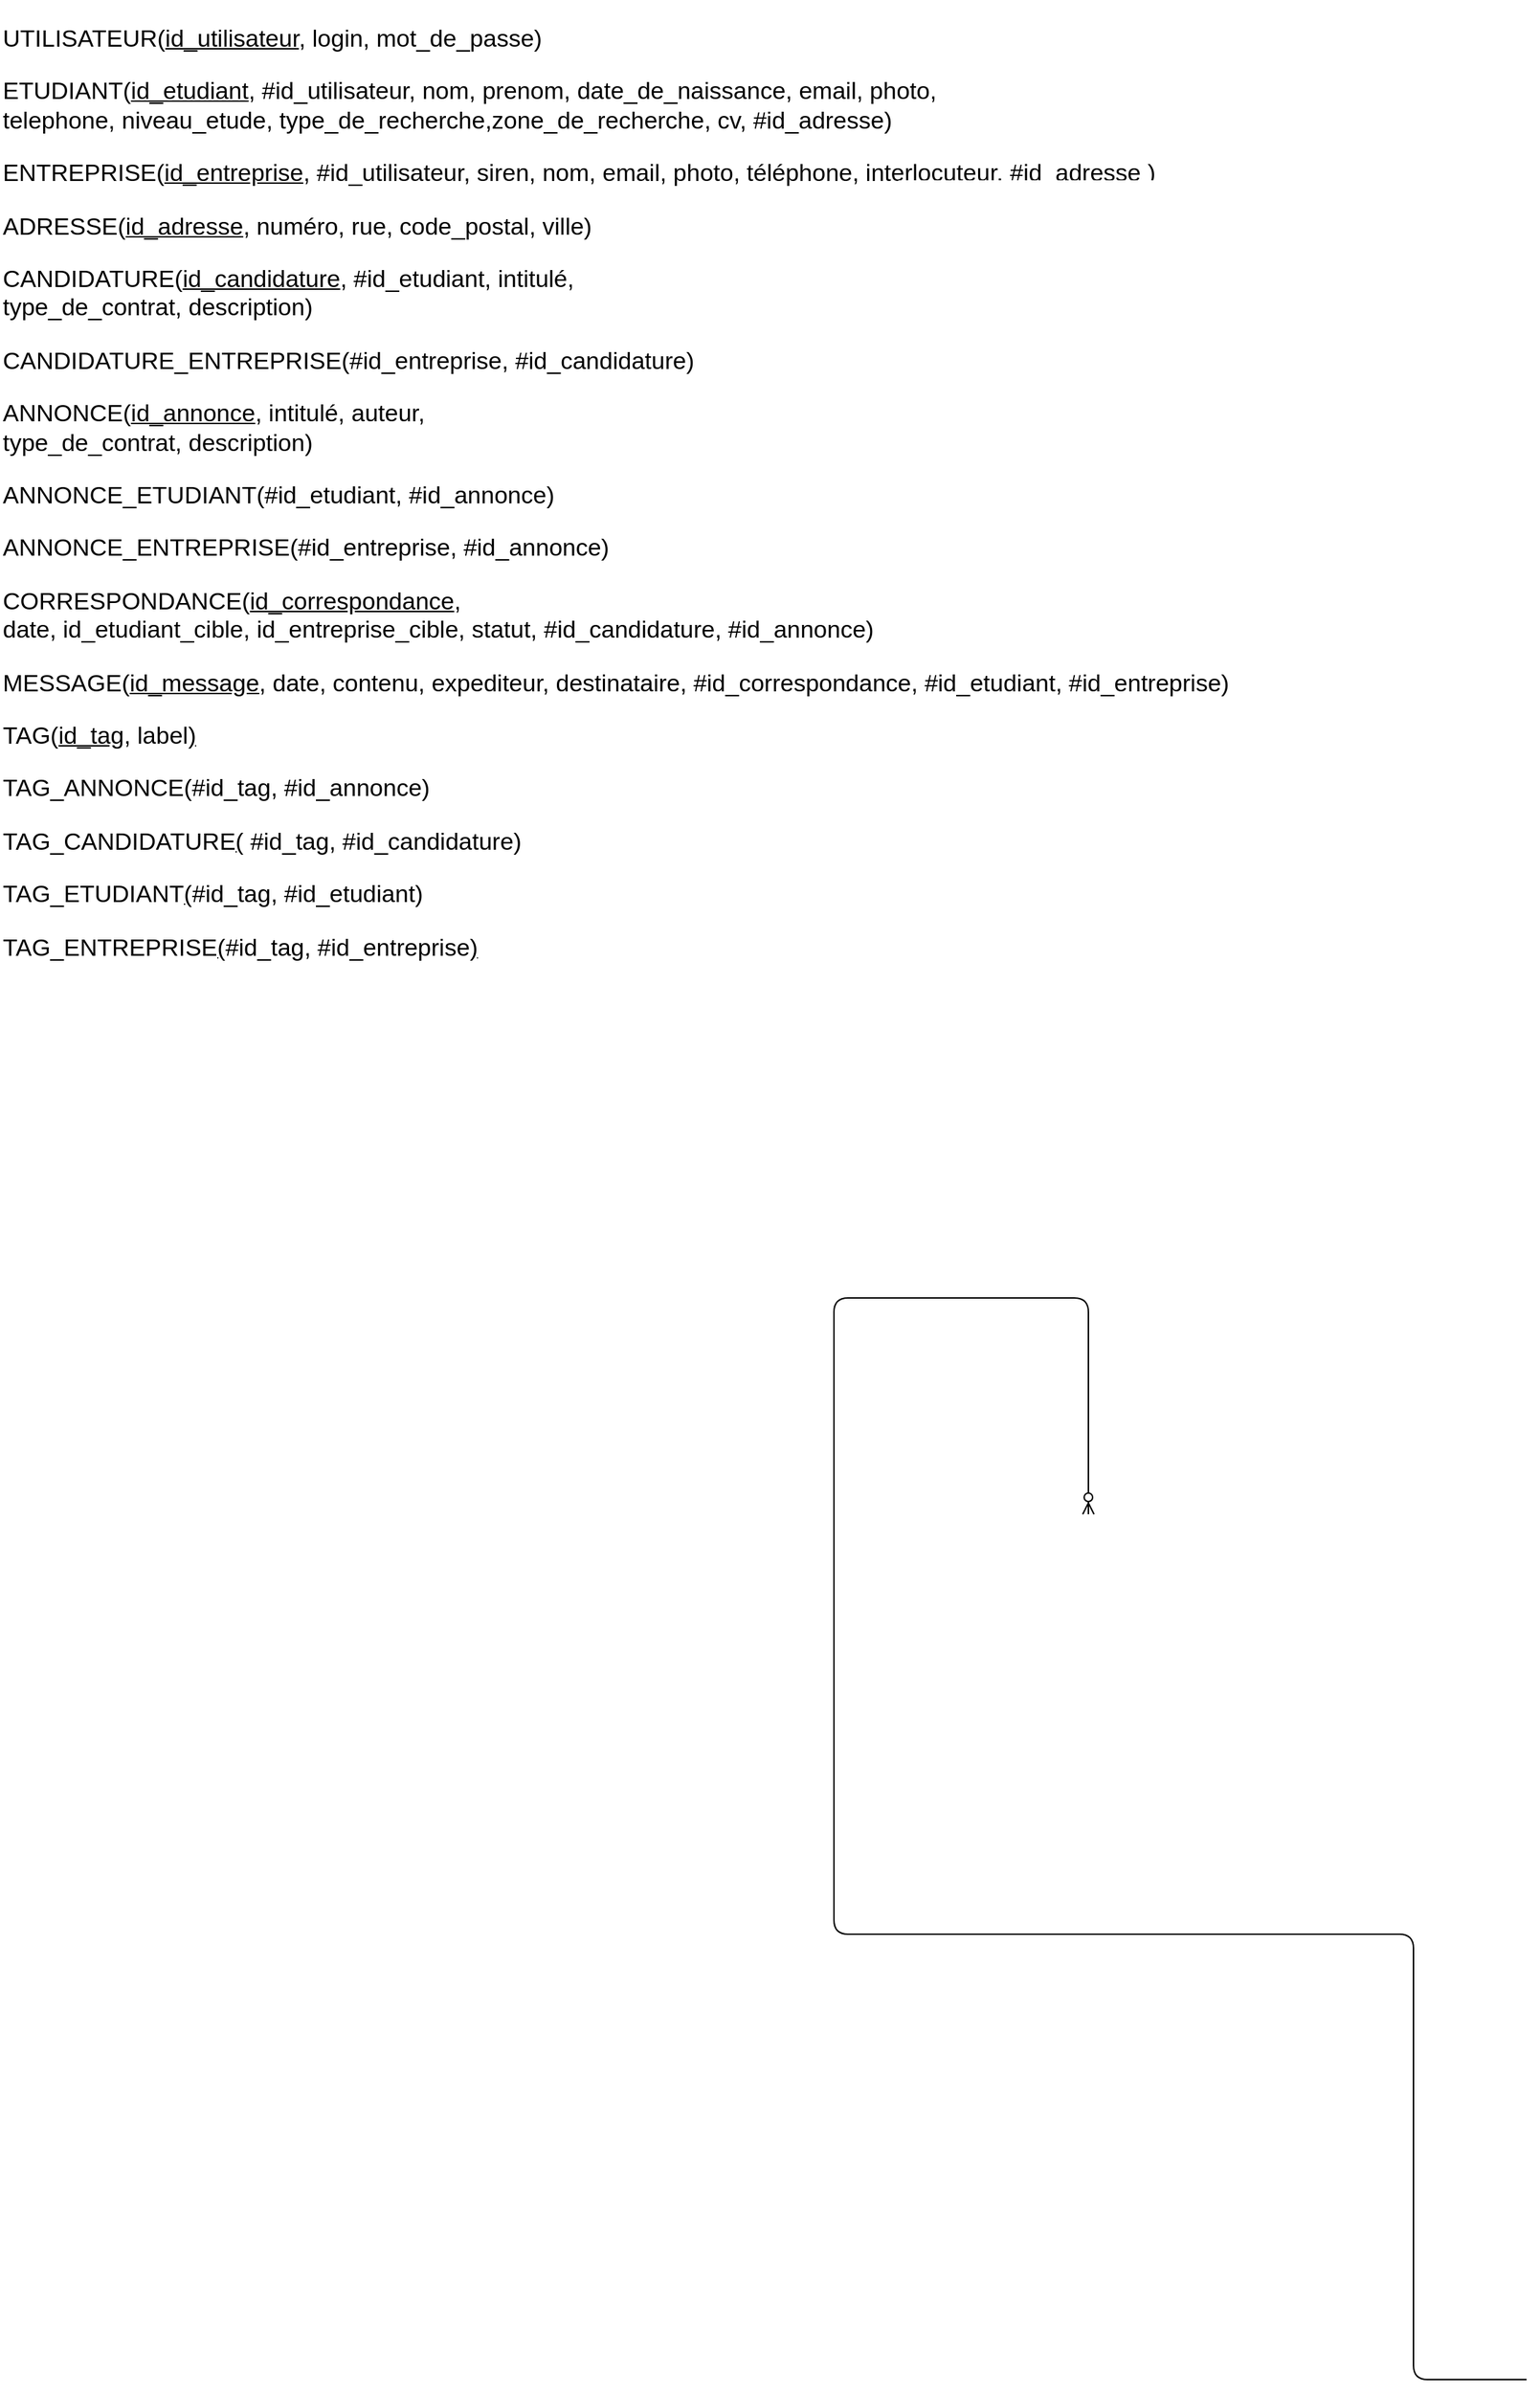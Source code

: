 <mxfile>
    <diagram id="HhxXJuUZm-RmzwQkKwBD" name="Page-1">
        <mxGraphModel dx="106" dy="2607" grid="1" gridSize="10" guides="1" tooltips="1" connect="1" arrows="1" fold="1" page="1" pageScale="1" pageWidth="1654" pageHeight="1169" math="0" shadow="0">
            <root>
                <mxCell id="0"/>
                <mxCell id="1" parent="0"/>
                <mxCell id="235" value="&lt;p class=&quot;MsoNormal&quot; style=&quot;font-size: 17px&quot;&gt;&lt;font style=&quot;font-size: 17px&quot;&gt;UTILISATEUR(&lt;u&gt;id_utilisateur&lt;/u&gt;, login, mot_de_passe)&lt;/font&gt;&lt;/p&gt;&lt;p class=&quot;MsoNormal&quot; style=&quot;font-size: 17px&quot;&gt;&lt;font style=&quot;font-size: 17px&quot;&gt;ETUDIANT(&lt;u&gt;id_etudiant&lt;/u&gt;, #id_utilisateur, nom, prenom, date_de_naissance, email, photo,&lt;br&gt;telephone, niveau_etude, type_de_recherche,zone_de_recherche, cv, #id_adresse)&lt;/font&gt;&lt;/p&gt;&lt;p class=&quot;MsoNormal&quot; style=&quot;font-size: 17px&quot;&gt;&lt;font style=&quot;font-size: 17px&quot;&gt;ENTREPRISE(&lt;u&gt;id_entreprise&lt;/u&gt;, #id_utilisateur, siren, nom, email, photo, téléphone, interlocuteur, #id_adresse )&lt;/font&gt;&lt;/p&gt;&lt;p class=&quot;MsoNormal&quot; style=&quot;font-size: 17px&quot;&gt;&lt;font style=&quot;font-size: 17px&quot;&gt;ADRESSE(&lt;u&gt;id_adresse&lt;/u&gt;, numéro, rue, code_postal, ville)&lt;/font&gt;&lt;/p&gt;&lt;p class=&quot;MsoNormal&quot; style=&quot;font-size: 17px&quot;&gt;&lt;font style=&quot;font-size: 17px&quot;&gt;CANDIDATURE(&lt;u&gt;id_candidature&lt;/u&gt;, #id_etudiant, intitulé,&lt;br&gt;type_de_contrat, description)&lt;/font&gt;&lt;/p&gt;&lt;p class=&quot;MsoNormal&quot; style=&quot;font-size: 17px&quot;&gt;&lt;font style=&quot;font-size: 17px&quot;&gt;CANDIDATURE_ENTREPRISE(#id_entreprise, #id_candidature)&lt;/font&gt;&lt;/p&gt;&lt;p class=&quot;MsoNormal&quot; style=&quot;font-size: 17px&quot;&gt;&lt;font style=&quot;font-size: 17px&quot;&gt;ANNONCE(&lt;u&gt;id_annonce&lt;/u&gt;, intitulé, auteur,&lt;br&gt;type_de_contrat, description)&lt;/font&gt;&lt;/p&gt;&lt;p class=&quot;MsoNormal&quot; style=&quot;font-size: 17px&quot;&gt;&lt;font style=&quot;font-size: 17px&quot;&gt;ANNONCE_ETUDIANT(#id_etudiant, #id_annonce)&lt;br&gt;&lt;/font&gt;&lt;/p&gt;&lt;p class=&quot;MsoNormal&quot; style=&quot;font-size: 17px&quot;&gt;&lt;font style=&quot;font-size: 17px&quot;&gt;ANNONCE_ENTREPRISE(#id_entreprise, #id_annonce)&lt;/font&gt;&lt;/p&gt;&lt;p class=&quot;MsoNormal&quot; style=&quot;font-size: 17px&quot;&gt;&lt;span lang=&quot;EN-US&quot;&gt;&lt;font style=&quot;font-size: 17px&quot;&gt;CORRESPONDANCE(&lt;u&gt;id_correspondance&lt;/u&gt;,&lt;br&gt;date, id_etudiant_cible, id_entreprise_cible, statut, #id_candidature, #id_annonce)&lt;/font&gt;&lt;/span&gt;&lt;/p&gt;&lt;p class=&quot;MsoNormal&quot; style=&quot;font-size: 17px&quot;&gt;&lt;font style=&quot;font-size: 17px&quot;&gt;MESSAGE(&lt;u&gt;id_message&lt;/u&gt;, date, contenu, expediteur, destinataire, #id_correspondance, #id_etudiant, #id_entreprise)&lt;/font&gt;&lt;/p&gt;&lt;p class=&quot;MsoNormal&quot; style=&quot;font-size: 17px&quot;&gt;&lt;font style=&quot;font-size: 17px&quot;&gt;TAG(&lt;u&gt;id_tag&lt;/u&gt;, label&lt;u&gt;)&lt;/u&gt;&lt;/font&gt;&lt;/p&gt;&lt;p class=&quot;MsoNormal&quot; style=&quot;font-size: 17px&quot;&gt;&lt;font style=&quot;font-size: 17px&quot;&gt;TAG_ANNONCE(#id_tag, #id_annonce)&lt;/font&gt;&lt;/p&gt;&lt;p class=&quot;MsoNormal&quot; style=&quot;font-size: 17px&quot;&gt;&lt;font style=&quot;font-size: 17px&quot;&gt;TAG_CANDIDATURE&lt;u&gt;(&lt;/u&gt;&amp;nbsp;#id_tag, #id_candidature)&lt;/font&gt;&lt;/p&gt;&lt;p class=&quot;MsoNormal&quot; style=&quot;font-size: 17px&quot;&gt;&lt;font style=&quot;font-size: 17px&quot;&gt;TAG_ETUDIANT&lt;u&gt;(&lt;/u&gt;#id_tag, #id_etudiant)&lt;/font&gt;&lt;/p&gt;&lt;p class=&quot;MsoNormal&quot; style=&quot;font-size: 17px&quot;&gt;&lt;font style=&quot;font-size: 17px&quot;&gt;TAG_ENTREPRISE&lt;u&gt;(&lt;/u&gt;#id_tag, #id_entreprise&lt;u&gt;)&lt;/u&gt;&lt;/font&gt;&lt;/p&gt;" style="text;html=1;align=left;verticalAlign=middle;resizable=0;points=[];autosize=1;strokeColor=none;fillColor=none;" parent="1" vertex="1">
                    <mxGeometry x="2060" y="-890" width="880" height="570" as="geometry"/>
                </mxCell>
                <mxCell id="1160" value="" style="edgeStyle=orthogonalEdgeStyle;fontSize=12;html=1;endArrow=ERzeroToMany;endFill=1;exitX=0;exitY=0.5;exitDx=0;exitDy=0;entryX=0;entryY=0.5;entryDx=0;entryDy=0;" parent="1" target="1157" edge="1">
                    <mxGeometry width="100" height="100" relative="1" as="geometry">
                        <mxPoint x="3140" y="729" as="sourcePoint"/>
                        <mxPoint x="2830" y="117" as="targetPoint"/>
                        <Array as="points">
                            <mxPoint x="3060" y="729"/>
                            <mxPoint x="3060" y="414"/>
                            <mxPoint x="2650" y="414"/>
                            <mxPoint x="2650" y="-36"/>
                        </Array>
                    </mxGeometry>
                </mxCell>
            </root>
        </mxGraphModel>
    </diagram>
</mxfile>